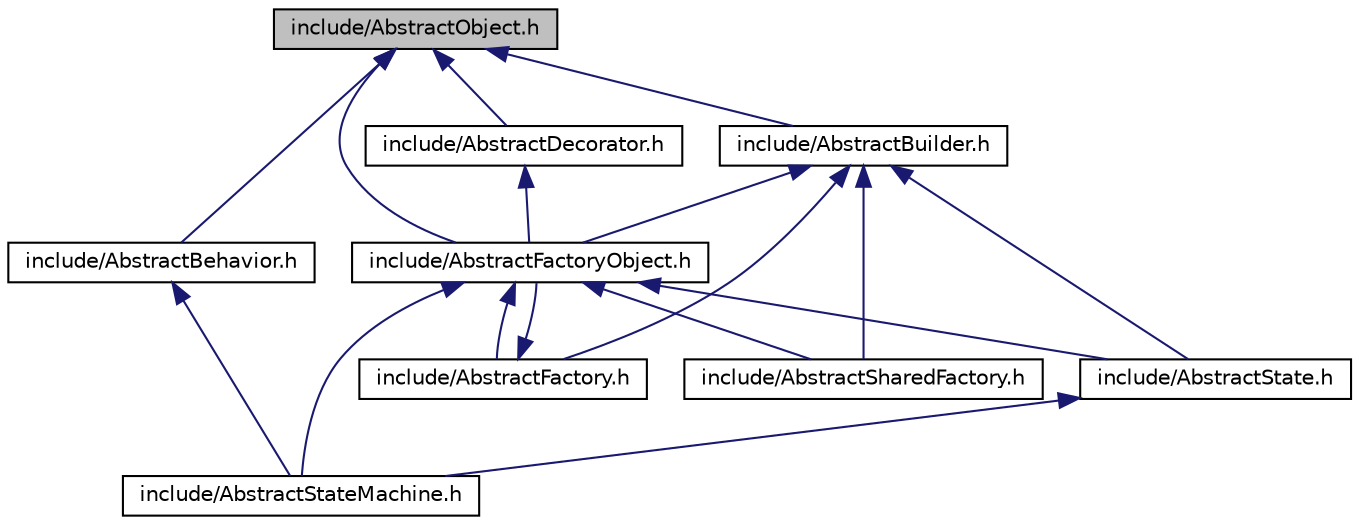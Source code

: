 digraph "include/AbstractObject.h"
{
  edge [fontname="Helvetica",fontsize="10",labelfontname="Helvetica",labelfontsize="10"];
  node [fontname="Helvetica",fontsize="10",shape=record];
  Node1 [label="include/AbstractObject.h",height=0.2,width=0.4,color="black", fillcolor="grey75", style="filled", fontcolor="black"];
  Node1 -> Node2 [dir="back",color="midnightblue",fontsize="10",style="solid"];
  Node2 [label="include/AbstractBehavior.h",height=0.2,width=0.4,color="black", fillcolor="white", style="filled",URL="$_abstract_behavior_8h.html"];
  Node2 -> Node3 [dir="back",color="midnightblue",fontsize="10",style="solid"];
  Node3 [label="include/AbstractStateMachine.h",height=0.2,width=0.4,color="black", fillcolor="white", style="filled",URL="$_abstract_state_machine_8h.html"];
  Node1 -> Node4 [dir="back",color="midnightblue",fontsize="10",style="solid"];
  Node4 [label="include/AbstractBuilder.h",height=0.2,width=0.4,color="black", fillcolor="white", style="filled",URL="$_abstract_builder_8h.html"];
  Node4 -> Node5 [dir="back",color="midnightblue",fontsize="10",style="solid"];
  Node5 [label="include/AbstractFactoryObject.h",height=0.2,width=0.4,color="black", fillcolor="white", style="filled",URL="$_abstract_factory_object_8h.html"];
  Node5 -> Node6 [dir="back",color="midnightblue",fontsize="10",style="solid"];
  Node6 [label="include/AbstractFactory.h",height=0.2,width=0.4,color="black", fillcolor="white", style="filled",URL="$_abstract_factory_8h.html"];
  Node6 -> Node5 [dir="back",color="midnightblue",fontsize="10",style="solid"];
  Node5 -> Node7 [dir="back",color="midnightblue",fontsize="10",style="solid"];
  Node7 [label="include/AbstractSharedFactory.h",height=0.2,width=0.4,color="black", fillcolor="white", style="filled",URL="$_abstract_shared_factory_8h.html"];
  Node5 -> Node8 [dir="back",color="midnightblue",fontsize="10",style="solid"];
  Node8 [label="include/AbstractState.h",height=0.2,width=0.4,color="black", fillcolor="white", style="filled",URL="$_abstract_state_8h.html"];
  Node8 -> Node3 [dir="back",color="midnightblue",fontsize="10",style="solid"];
  Node5 -> Node3 [dir="back",color="midnightblue",fontsize="10",style="solid"];
  Node4 -> Node6 [dir="back",color="midnightblue",fontsize="10",style="solid"];
  Node4 -> Node7 [dir="back",color="midnightblue",fontsize="10",style="solid"];
  Node4 -> Node8 [dir="back",color="midnightblue",fontsize="10",style="solid"];
  Node1 -> Node9 [dir="back",color="midnightblue",fontsize="10",style="solid"];
  Node9 [label="include/AbstractDecorator.h",height=0.2,width=0.4,color="black", fillcolor="white", style="filled",URL="$_abstract_decorator_8h.html"];
  Node9 -> Node5 [dir="back",color="midnightblue",fontsize="10",style="solid"];
  Node1 -> Node5 [dir="back",color="midnightblue",fontsize="10",style="solid"];
}
